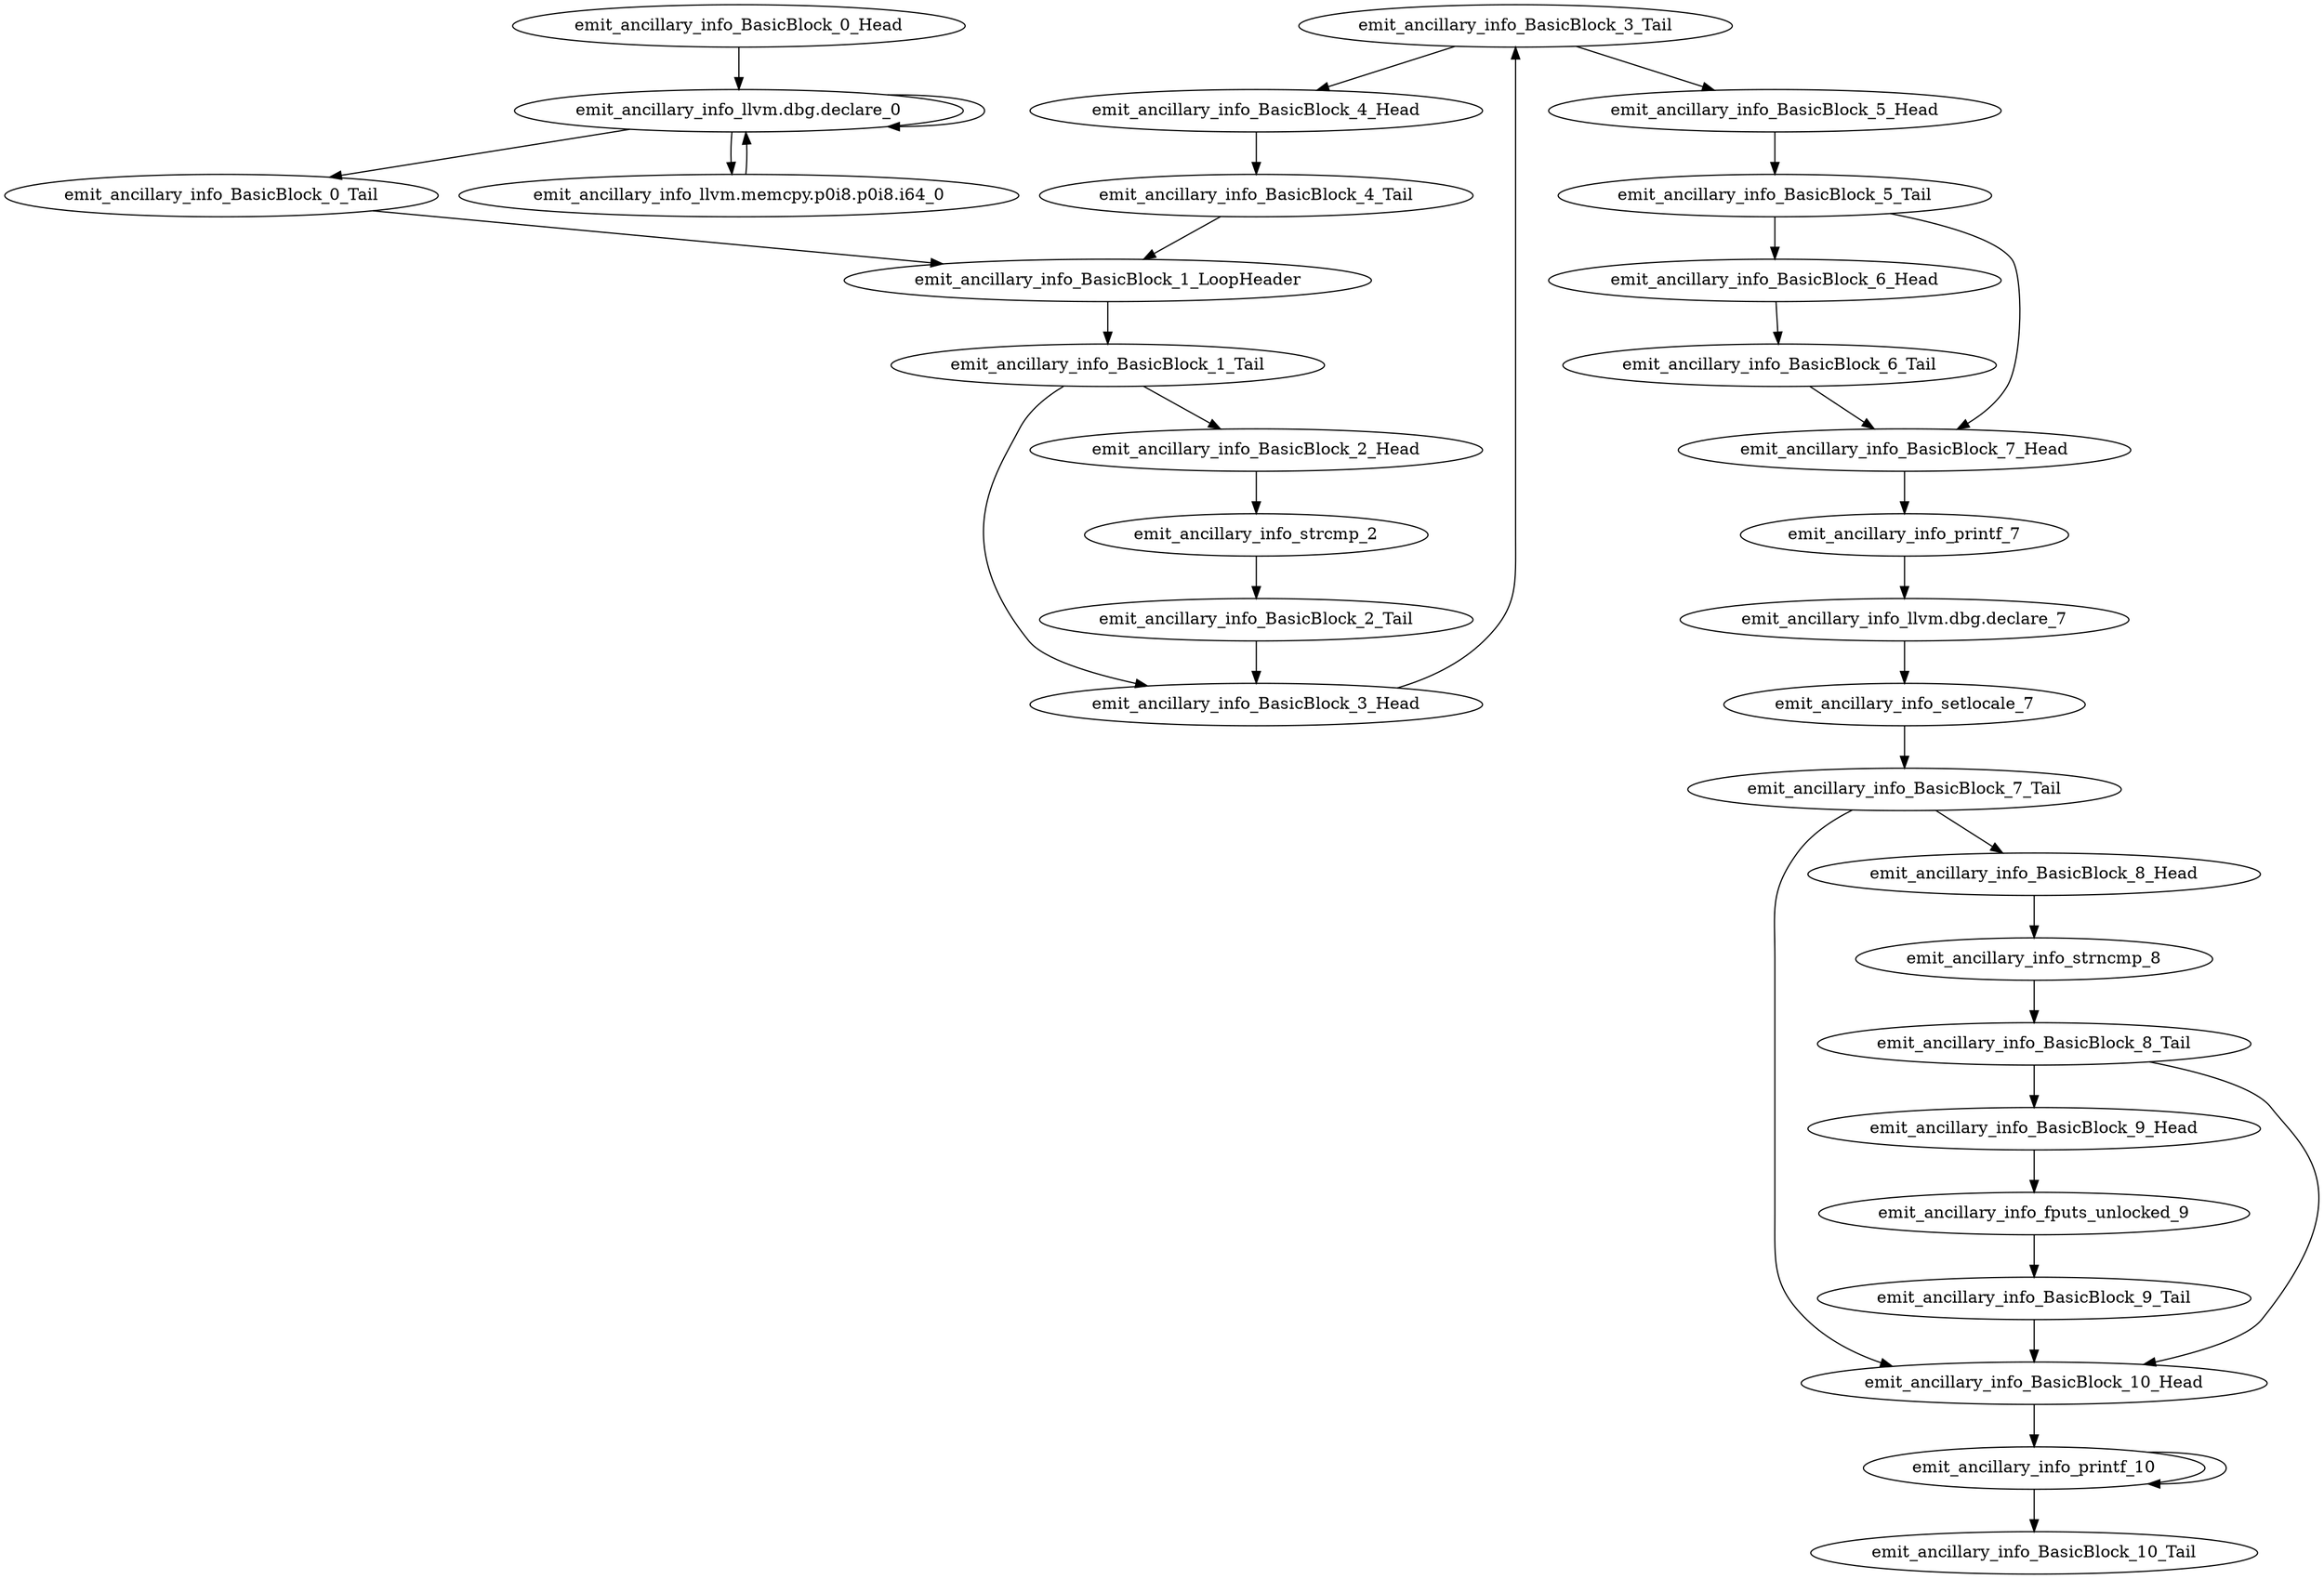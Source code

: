 digraph G {
    "emit_ancillary_info_printf_7" -> "emit_ancillary_info_llvm.dbg.declare_7"
    "emit_ancillary_info_llvm.dbg.declare_7" -> "emit_ancillary_info_setlocale_7"
    "emit_ancillary_info_setlocale_7" -> "emit_ancillary_info_BasicBlock_7_Tail"
    "emit_ancillary_info_BasicBlock_7_Tail" -> "emit_ancillary_info_BasicBlock_8_Head"
    "emit_ancillary_info_BasicBlock_7_Tail" -> "emit_ancillary_info_BasicBlock_10_Head"
    "emit_ancillary_info_BasicBlock_8_Head" -> "emit_ancillary_info_strncmp_8"
    "emit_ancillary_info_BasicBlock_0_Head" -> "emit_ancillary_info_llvm.dbg.declare_0"
    "emit_ancillary_info_BasicBlock_5_Tail" -> "emit_ancillary_info_BasicBlock_6_Head"
    "emit_ancillary_info_BasicBlock_5_Tail" -> "emit_ancillary_info_BasicBlock_7_Head"
    "emit_ancillary_info_BasicBlock_6_Head" -> "emit_ancillary_info_BasicBlock_6_Tail"
    "emit_ancillary_info_BasicBlock_6_Tail" -> "emit_ancillary_info_BasicBlock_7_Head"
    "emit_ancillary_info_BasicBlock_7_Head" -> "emit_ancillary_info_printf_7"
    "emit_ancillary_info_strncmp_8" -> "emit_ancillary_info_BasicBlock_8_Tail"
    "emit_ancillary_info_BasicBlock_8_Tail" -> "emit_ancillary_info_BasicBlock_9_Head"
    "emit_ancillary_info_BasicBlock_8_Tail" -> "emit_ancillary_info_BasicBlock_10_Head"
    "emit_ancillary_info_BasicBlock_9_Head" -> "emit_ancillary_info_fputs_unlocked_9"
    "emit_ancillary_info_fputs_unlocked_9" -> "emit_ancillary_info_BasicBlock_9_Tail"
    "emit_ancillary_info_BasicBlock_9_Tail" -> "emit_ancillary_info_BasicBlock_10_Head"
    "emit_ancillary_info_BasicBlock_10_Head" -> "emit_ancillary_info_printf_10"
    "emit_ancillary_info_printf_10" -> "emit_ancillary_info_printf_10"
    "emit_ancillary_info_printf_10" -> "emit_ancillary_info_BasicBlock_10_Tail"
    "emit_ancillary_info_BasicBlock_1_Tail" -> "emit_ancillary_info_BasicBlock_2_Head"
    "emit_ancillary_info_BasicBlock_1_Tail" -> "emit_ancillary_info_BasicBlock_3_Head"
    "emit_ancillary_info_BasicBlock_2_Head" -> "emit_ancillary_info_strcmp_2"
    "emit_ancillary_info_strcmp_2" -> "emit_ancillary_info_BasicBlock_2_Tail"
    "emit_ancillary_info_BasicBlock_4_Head" -> "emit_ancillary_info_BasicBlock_4_Tail"
    "emit_ancillary_info_BasicBlock_4_Tail" -> "emit_ancillary_info_BasicBlock_1_LoopHeader"
    "emit_ancillary_info_BasicBlock_5_Head" -> "emit_ancillary_info_BasicBlock_5_Tail"
    "emit_ancillary_info_llvm.memcpy.p0i8.p0i8.i64_0" -> "emit_ancillary_info_llvm.dbg.declare_0"
    "emit_ancillary_info_BasicBlock_0_Tail" -> "emit_ancillary_info_BasicBlock_1_LoopHeader"
    "emit_ancillary_info_BasicBlock_1_LoopHeader" -> "emit_ancillary_info_BasicBlock_1_Tail"
    "emit_ancillary_info_BasicBlock_2_Tail" -> "emit_ancillary_info_BasicBlock_3_Head"
    "emit_ancillary_info_BasicBlock_3_Head" -> "emit_ancillary_info_BasicBlock_3_Tail"
    "emit_ancillary_info_BasicBlock_3_Tail" -> "emit_ancillary_info_BasicBlock_4_Head"
    "emit_ancillary_info_BasicBlock_3_Tail" -> "emit_ancillary_info_BasicBlock_5_Head"
    "emit_ancillary_info_llvm.dbg.declare_0" -> "emit_ancillary_info_llvm.memcpy.p0i8.p0i8.i64_0"
    "emit_ancillary_info_llvm.dbg.declare_0" -> "emit_ancillary_info_BasicBlock_0_Tail"
    "emit_ancillary_info_llvm.dbg.declare_0" -> "emit_ancillary_info_llvm.dbg.declare_0"
}
